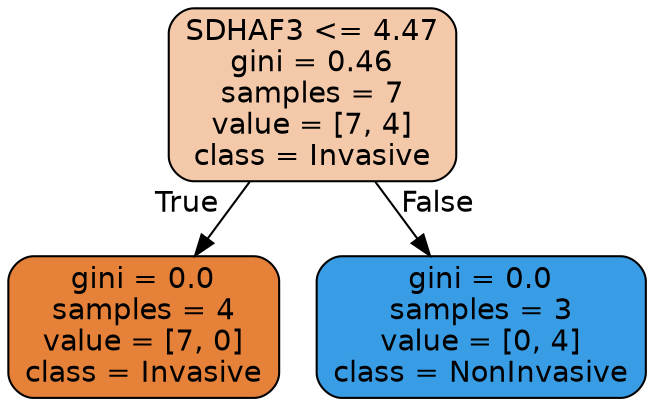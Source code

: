digraph Tree {
node [shape=box, style="filled, rounded", color="black", fontname="helvetica"] ;
edge [fontname="helvetica"] ;
0 [label="SDHAF3 <= 4.47\ngini = 0.46\nsamples = 7\nvalue = [7, 4]\nclass = Invasive", fillcolor="#f4c9aa"] ;
1 [label="gini = 0.0\nsamples = 4\nvalue = [7, 0]\nclass = Invasive", fillcolor="#e58139"] ;
0 -> 1 [labeldistance=2.5, labelangle=45, headlabel="True"] ;
2 [label="gini = 0.0\nsamples = 3\nvalue = [0, 4]\nclass = NonInvasive", fillcolor="#399de5"] ;
0 -> 2 [labeldistance=2.5, labelangle=-45, headlabel="False"] ;
}
